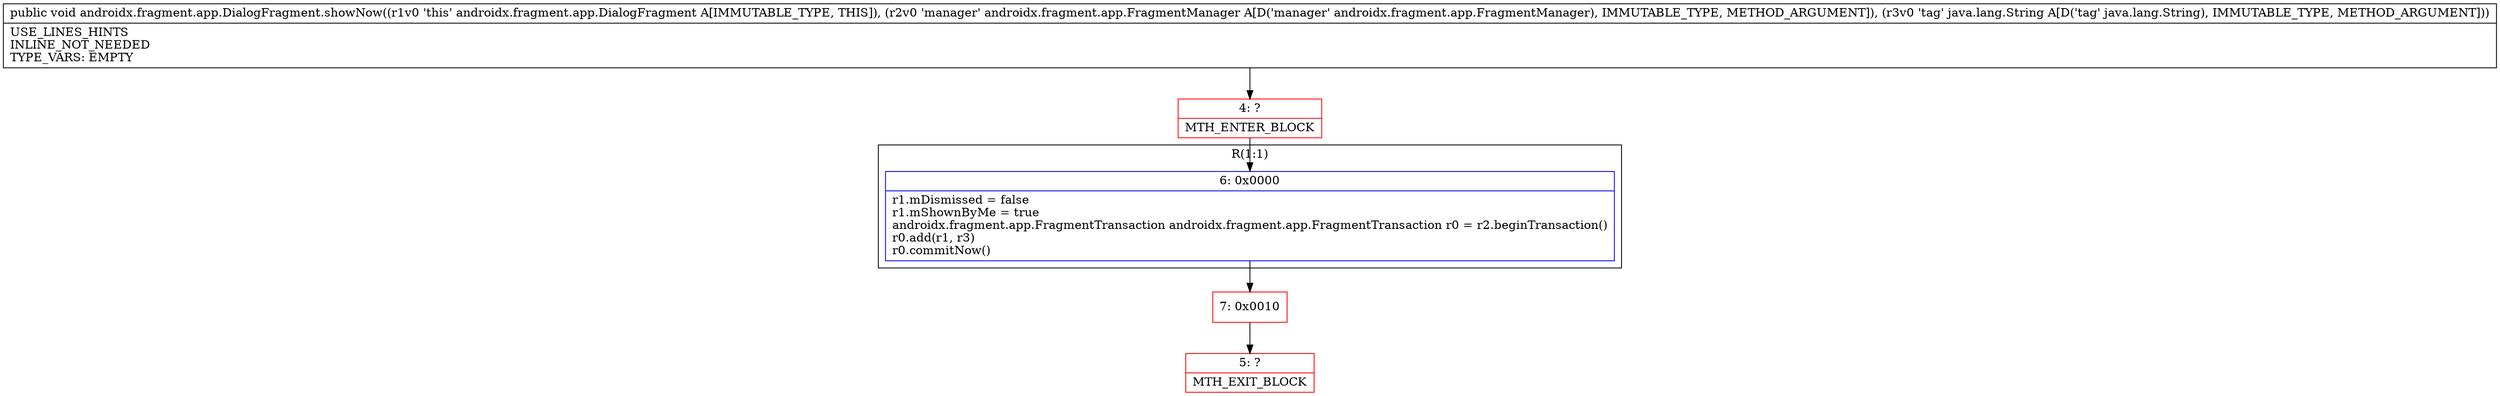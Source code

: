 digraph "CFG forandroidx.fragment.app.DialogFragment.showNow(Landroidx\/fragment\/app\/FragmentManager;Ljava\/lang\/String;)V" {
subgraph cluster_Region_263583430 {
label = "R(1:1)";
node [shape=record,color=blue];
Node_6 [shape=record,label="{6\:\ 0x0000|r1.mDismissed = false\lr1.mShownByMe = true\landroidx.fragment.app.FragmentTransaction androidx.fragment.app.FragmentTransaction r0 = r2.beginTransaction()\lr0.add(r1, r3)\lr0.commitNow()\l}"];
}
Node_4 [shape=record,color=red,label="{4\:\ ?|MTH_ENTER_BLOCK\l}"];
Node_7 [shape=record,color=red,label="{7\:\ 0x0010}"];
Node_5 [shape=record,color=red,label="{5\:\ ?|MTH_EXIT_BLOCK\l}"];
MethodNode[shape=record,label="{public void androidx.fragment.app.DialogFragment.showNow((r1v0 'this' androidx.fragment.app.DialogFragment A[IMMUTABLE_TYPE, THIS]), (r2v0 'manager' androidx.fragment.app.FragmentManager A[D('manager' androidx.fragment.app.FragmentManager), IMMUTABLE_TYPE, METHOD_ARGUMENT]), (r3v0 'tag' java.lang.String A[D('tag' java.lang.String), IMMUTABLE_TYPE, METHOD_ARGUMENT]))  | USE_LINES_HINTS\lINLINE_NOT_NEEDED\lTYPE_VARS: EMPTY\l}"];
MethodNode -> Node_4;Node_6 -> Node_7;
Node_4 -> Node_6;
Node_7 -> Node_5;
}

